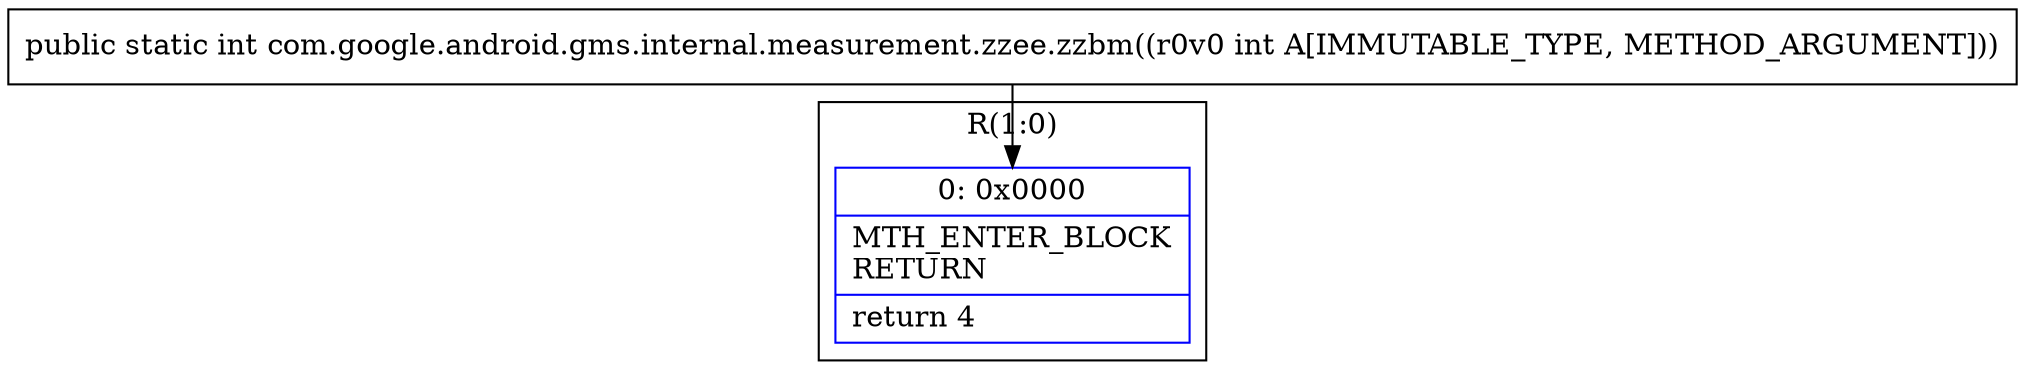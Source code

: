 digraph "CFG forcom.google.android.gms.internal.measurement.zzee.zzbm(I)I" {
subgraph cluster_Region_1086931779 {
label = "R(1:0)";
node [shape=record,color=blue];
Node_0 [shape=record,label="{0\:\ 0x0000|MTH_ENTER_BLOCK\lRETURN\l|return 4\l}"];
}
MethodNode[shape=record,label="{public static int com.google.android.gms.internal.measurement.zzee.zzbm((r0v0 int A[IMMUTABLE_TYPE, METHOD_ARGUMENT])) }"];
MethodNode -> Node_0;
}

